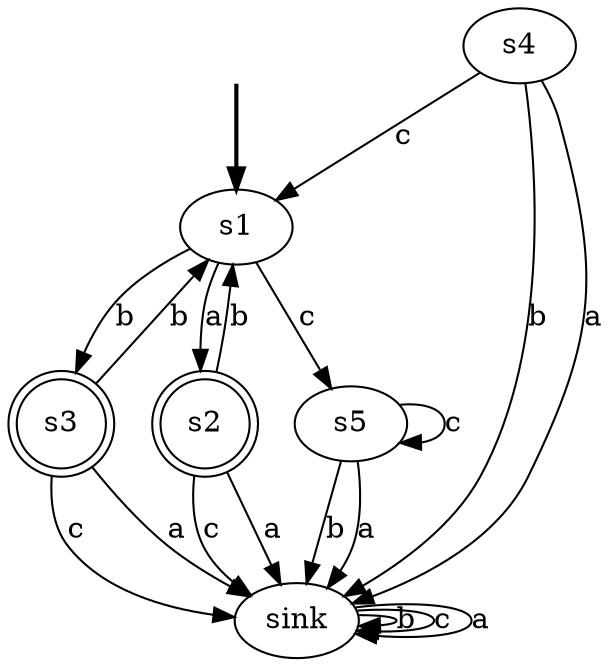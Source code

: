 digraph {
	fake [style=invisible]
	s4
	s3 [shape=doublecircle]
	s2 [shape=doublecircle]
	sink
	s5
	s1 [root=true]
	fake -> s1 [style=bold]
	s4 -> sink [label=b]
	s4 -> s1 [label=c]
	s4 -> sink [label=a]
	s2 -> s1 [label=b]
	s2 -> sink [label=c]
	s2 -> sink [label=a]
	sink -> sink [label=b]
	sink -> sink [label=c]
	sink -> sink [label=a]
	s5 -> sink [label=b]
	s5 -> s5 [label=c]
	s5 -> sink [label=a]
	s3 -> s1 [label=b]
	s3 -> sink [label=c]
	s3 -> sink [label=a]
	s1 -> s3 [label=b]
	s1 -> s5 [label=c]
	s1 -> s2 [label=a]
}
